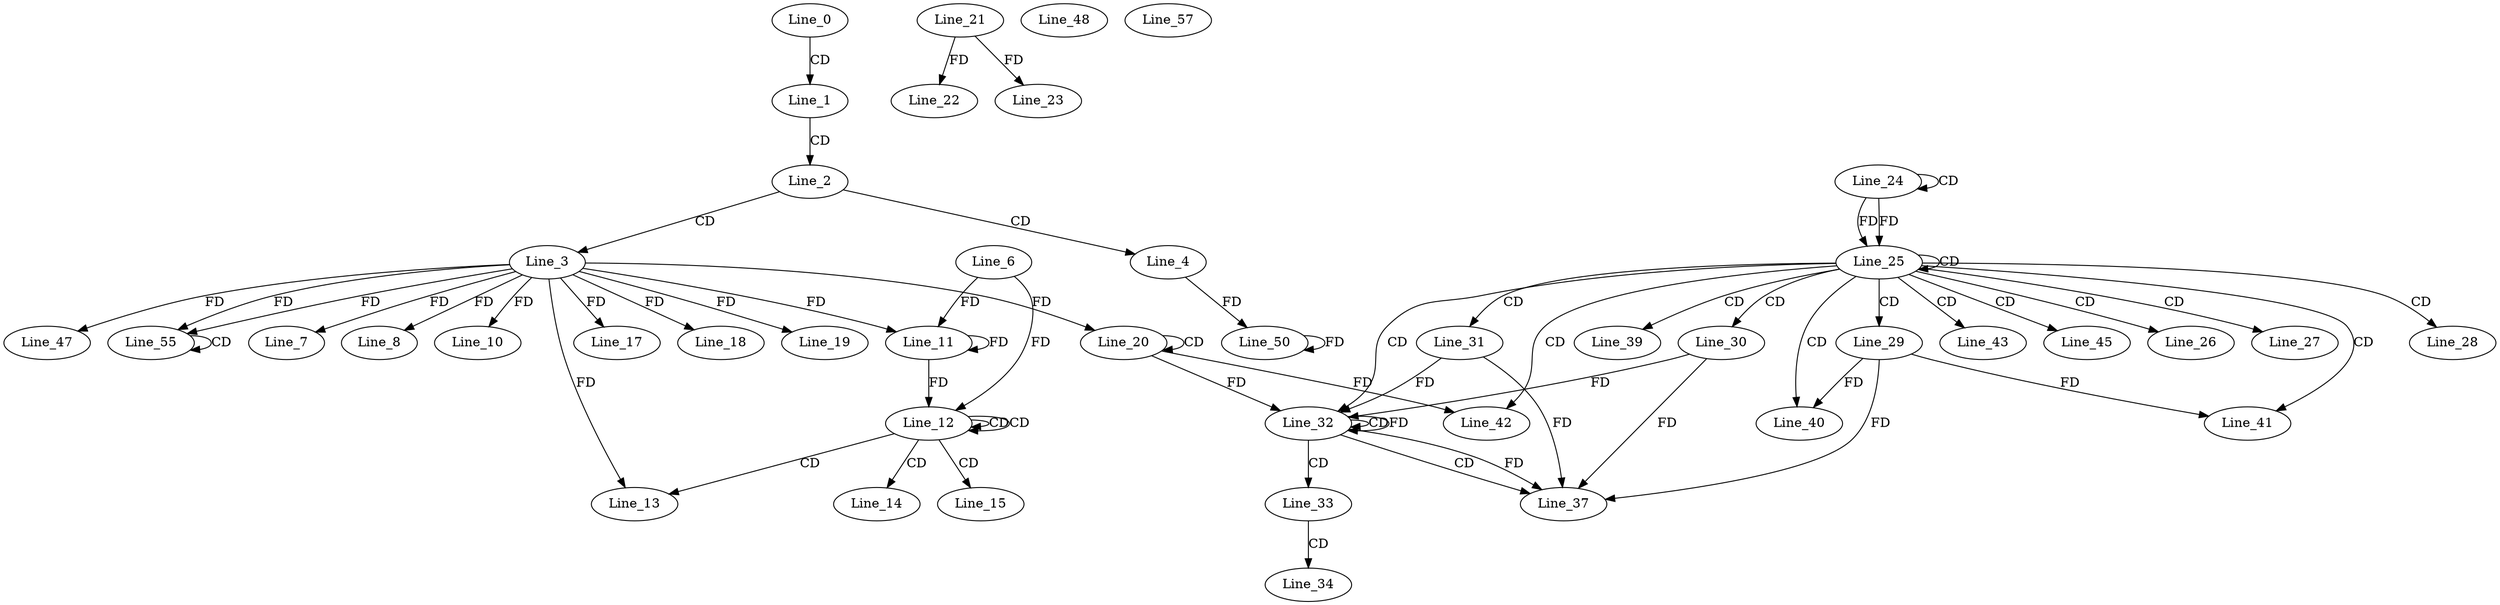 digraph G {
  Line_0;
  Line_1;
  Line_2;
  Line_3;
  Line_4;
  Line_7;
  Line_8;
  Line_10;
  Line_6;
  Line_11;
  Line_11;
  Line_12;
  Line_12;
  Line_12;
  Line_13;
  Line_14;
  Line_15;
  Line_17;
  Line_18;
  Line_19;
  Line_20;
  Line_20;
  Line_21;
  Line_22;
  Line_23;
  Line_24;
  Line_24;
  Line_25;
  Line_25;
  Line_26;
  Line_27;
  Line_28;
  Line_29;
  Line_30;
  Line_31;
  Line_32;
  Line_32;
  Line_32;
  Line_33;
  Line_34;
  Line_37;
  Line_39;
  Line_40;
  Line_41;
  Line_42;
  Line_43;
  Line_45;
  Line_47;
  Line_48;
  Line_50;
  Line_55;
  Line_55;
  Line_57;
  Line_0 -> Line_1 [ label="CD" ];
  Line_1 -> Line_2 [ label="CD" ];
  Line_2 -> Line_3 [ label="CD" ];
  Line_2 -> Line_4 [ label="CD" ];
  Line_3 -> Line_7 [ label="FD" ];
  Line_3 -> Line_8 [ label="FD" ];
  Line_3 -> Line_10 [ label="FD" ];
  Line_6 -> Line_11 [ label="FD" ];
  Line_11 -> Line_11 [ label="FD" ];
  Line_3 -> Line_11 [ label="FD" ];
  Line_12 -> Line_12 [ label="CD" ];
  Line_12 -> Line_12 [ label="CD" ];
  Line_6 -> Line_12 [ label="FD" ];
  Line_11 -> Line_12 [ label="FD" ];
  Line_12 -> Line_13 [ label="CD" ];
  Line_3 -> Line_13 [ label="FD" ];
  Line_12 -> Line_14 [ label="CD" ];
  Line_12 -> Line_15 [ label="CD" ];
  Line_3 -> Line_17 [ label="FD" ];
  Line_3 -> Line_18 [ label="FD" ];
  Line_3 -> Line_19 [ label="FD" ];
  Line_20 -> Line_20 [ label="CD" ];
  Line_3 -> Line_20 [ label="FD" ];
  Line_21 -> Line_22 [ label="FD" ];
  Line_21 -> Line_23 [ label="FD" ];
  Line_24 -> Line_24 [ label="CD" ];
  Line_24 -> Line_25 [ label="FD" ];
  Line_25 -> Line_25 [ label="CD" ];
  Line_24 -> Line_25 [ label="FD" ];
  Line_25 -> Line_26 [ label="CD" ];
  Line_25 -> Line_27 [ label="CD" ];
  Line_25 -> Line_28 [ label="CD" ];
  Line_25 -> Line_29 [ label="CD" ];
  Line_25 -> Line_30 [ label="CD" ];
  Line_25 -> Line_31 [ label="CD" ];
  Line_25 -> Line_32 [ label="CD" ];
  Line_32 -> Line_32 [ label="CD" ];
  Line_32 -> Line_32 [ label="FD" ];
  Line_31 -> Line_32 [ label="FD" ];
  Line_20 -> Line_32 [ label="FD" ];
  Line_30 -> Line_32 [ label="FD" ];
  Line_32 -> Line_33 [ label="CD" ];
  Line_33 -> Line_34 [ label="CD" ];
  Line_32 -> Line_37 [ label="CD" ];
  Line_29 -> Line_37 [ label="FD" ];
  Line_30 -> Line_37 [ label="FD" ];
  Line_32 -> Line_37 [ label="FD" ];
  Line_31 -> Line_37 [ label="FD" ];
  Line_25 -> Line_39 [ label="CD" ];
  Line_25 -> Line_40 [ label="CD" ];
  Line_29 -> Line_40 [ label="FD" ];
  Line_25 -> Line_41 [ label="CD" ];
  Line_29 -> Line_41 [ label="FD" ];
  Line_25 -> Line_42 [ label="CD" ];
  Line_20 -> Line_42 [ label="FD" ];
  Line_25 -> Line_43 [ label="CD" ];
  Line_25 -> Line_45 [ label="CD" ];
  Line_3 -> Line_47 [ label="FD" ];
  Line_4 -> Line_50 [ label="FD" ];
  Line_50 -> Line_50 [ label="FD" ];
  Line_3 -> Line_55 [ label="FD" ];
  Line_55 -> Line_55 [ label="CD" ];
  Line_3 -> Line_55 [ label="FD" ];
}
